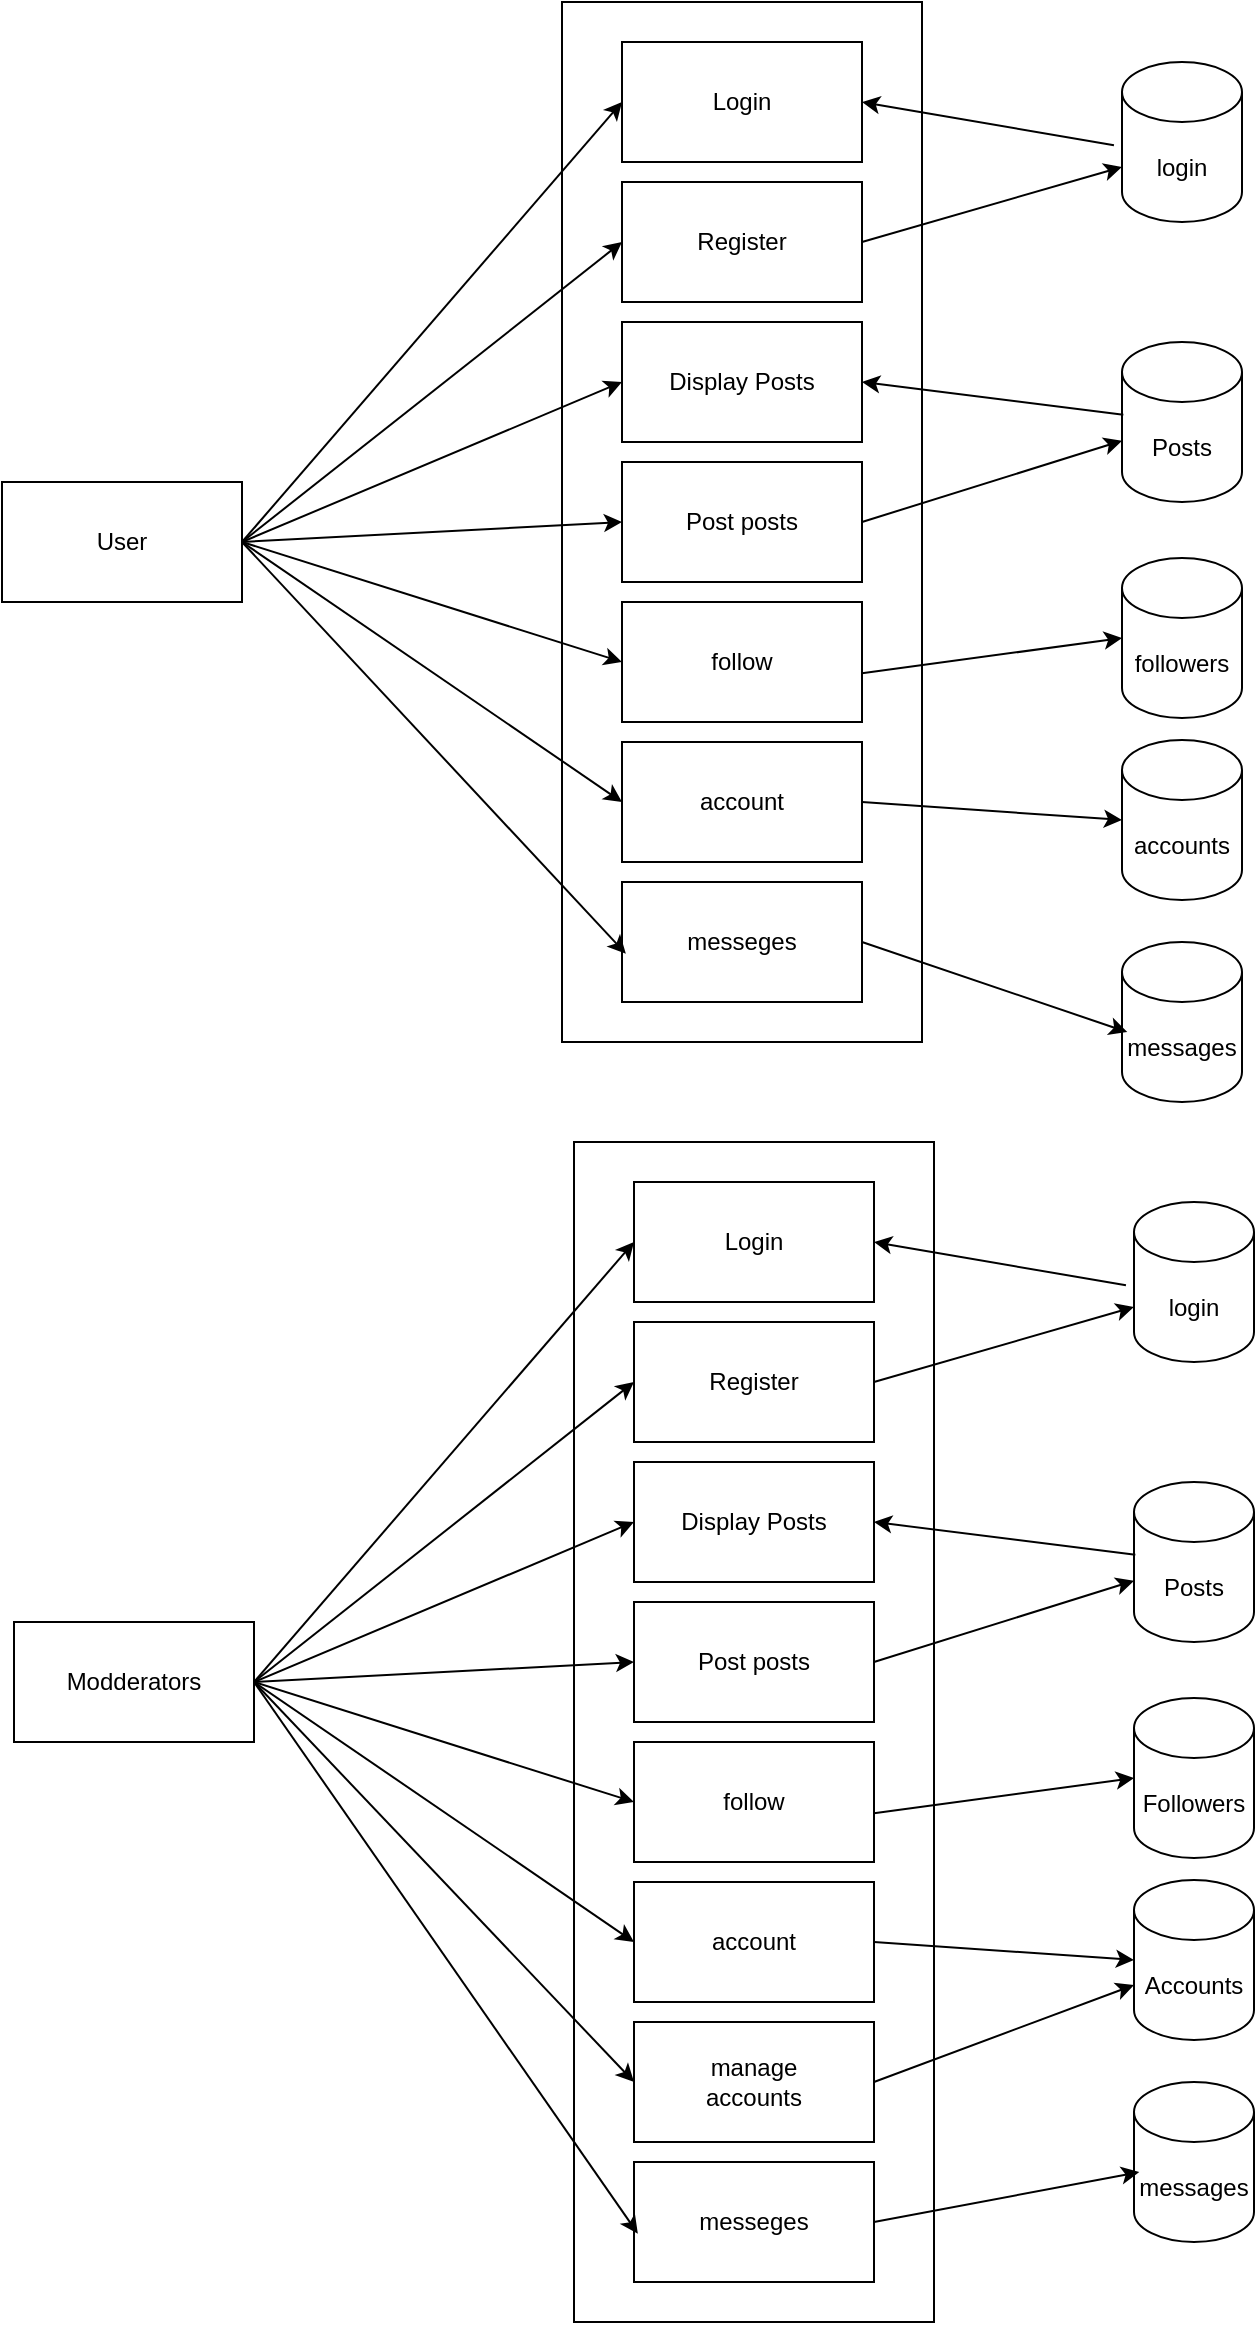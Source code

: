 <mxfile version="21.6.8" type="device">
  <diagram name="Page-1" id="ZFyOtE-G0_OFLYM4s1jc">
    <mxGraphModel dx="1728" dy="1112" grid="1" gridSize="10" guides="1" tooltips="1" connect="1" arrows="1" fold="1" page="1" pageScale="1" pageWidth="850" pageHeight="1100" math="0" shadow="0">
      <root>
        <mxCell id="0" />
        <mxCell id="1" parent="0" />
        <mxCell id="nXGKTlA9eaVRCVyVd96u-1" value="" style="rounded=0;whiteSpace=wrap;html=1;" vertex="1" parent="1">
          <mxGeometry x="320" y="40" width="180" height="520" as="geometry" />
        </mxCell>
        <mxCell id="nXGKTlA9eaVRCVyVd96u-2" value="Login" style="rounded=0;whiteSpace=wrap;html=1;" vertex="1" parent="1">
          <mxGeometry x="350" y="60" width="120" height="60" as="geometry" />
        </mxCell>
        <mxCell id="nXGKTlA9eaVRCVyVd96u-3" value="Register" style="rounded=0;whiteSpace=wrap;html=1;" vertex="1" parent="1">
          <mxGeometry x="350" y="130" width="120" height="60" as="geometry" />
        </mxCell>
        <mxCell id="nXGKTlA9eaVRCVyVd96u-4" value="Display Posts" style="rounded=0;whiteSpace=wrap;html=1;" vertex="1" parent="1">
          <mxGeometry x="350" y="200" width="120" height="60" as="geometry" />
        </mxCell>
        <mxCell id="nXGKTlA9eaVRCVyVd96u-5" value="Post posts" style="rounded=0;whiteSpace=wrap;html=1;" vertex="1" parent="1">
          <mxGeometry x="350" y="270" width="120" height="60" as="geometry" />
        </mxCell>
        <mxCell id="nXGKTlA9eaVRCVyVd96u-6" value="follow" style="rounded=0;whiteSpace=wrap;html=1;" vertex="1" parent="1">
          <mxGeometry x="350" y="340" width="120" height="60" as="geometry" />
        </mxCell>
        <mxCell id="nXGKTlA9eaVRCVyVd96u-7" value="account" style="rounded=0;whiteSpace=wrap;html=1;" vertex="1" parent="1">
          <mxGeometry x="350" y="410" width="120" height="60" as="geometry" />
        </mxCell>
        <mxCell id="nXGKTlA9eaVRCVyVd96u-8" value="messeges" style="rounded=0;whiteSpace=wrap;html=1;" vertex="1" parent="1">
          <mxGeometry x="350" y="480" width="120" height="60" as="geometry" />
        </mxCell>
        <mxCell id="nXGKTlA9eaVRCVyVd96u-9" value="User" style="rounded=0;whiteSpace=wrap;html=1;" vertex="1" parent="1">
          <mxGeometry x="40" y="280" width="120" height="60" as="geometry" />
        </mxCell>
        <mxCell id="nXGKTlA9eaVRCVyVd96u-10" value="" style="endArrow=classic;html=1;rounded=0;entryX=0;entryY=0.5;entryDx=0;entryDy=0;exitX=1;exitY=0.5;exitDx=0;exitDy=0;" edge="1" parent="1" source="nXGKTlA9eaVRCVyVd96u-9" target="nXGKTlA9eaVRCVyVd96u-2">
          <mxGeometry width="50" height="50" relative="1" as="geometry">
            <mxPoint x="200" y="200" as="sourcePoint" />
            <mxPoint x="250" y="150" as="targetPoint" />
          </mxGeometry>
        </mxCell>
        <mxCell id="nXGKTlA9eaVRCVyVd96u-11" value="" style="endArrow=classic;html=1;rounded=0;entryX=0;entryY=0.5;entryDx=0;entryDy=0;exitX=1;exitY=0.5;exitDx=0;exitDy=0;" edge="1" parent="1" source="nXGKTlA9eaVRCVyVd96u-9" target="nXGKTlA9eaVRCVyVd96u-3">
          <mxGeometry width="50" height="50" relative="1" as="geometry">
            <mxPoint x="220" y="340" as="sourcePoint" />
            <mxPoint x="270" y="290" as="targetPoint" />
          </mxGeometry>
        </mxCell>
        <mxCell id="nXGKTlA9eaVRCVyVd96u-12" value="" style="endArrow=classic;html=1;rounded=0;entryX=0;entryY=0.5;entryDx=0;entryDy=0;exitX=1;exitY=0.5;exitDx=0;exitDy=0;" edge="1" parent="1" source="nXGKTlA9eaVRCVyVd96u-9" target="nXGKTlA9eaVRCVyVd96u-4">
          <mxGeometry width="50" height="50" relative="1" as="geometry">
            <mxPoint x="170" y="320" as="sourcePoint" />
            <mxPoint x="360" y="170" as="targetPoint" />
          </mxGeometry>
        </mxCell>
        <mxCell id="nXGKTlA9eaVRCVyVd96u-13" value="" style="endArrow=classic;html=1;rounded=0;entryX=0;entryY=0.5;entryDx=0;entryDy=0;exitX=1;exitY=0.5;exitDx=0;exitDy=0;" edge="1" parent="1" source="nXGKTlA9eaVRCVyVd96u-9" target="nXGKTlA9eaVRCVyVd96u-5">
          <mxGeometry width="50" height="50" relative="1" as="geometry">
            <mxPoint x="170" y="320" as="sourcePoint" />
            <mxPoint x="360" y="240" as="targetPoint" />
          </mxGeometry>
        </mxCell>
        <mxCell id="nXGKTlA9eaVRCVyVd96u-14" value="" style="endArrow=classic;html=1;rounded=0;entryX=0;entryY=0.5;entryDx=0;entryDy=0;exitX=1;exitY=0.5;exitDx=0;exitDy=0;" edge="1" parent="1" source="nXGKTlA9eaVRCVyVd96u-9" target="nXGKTlA9eaVRCVyVd96u-6">
          <mxGeometry width="50" height="50" relative="1" as="geometry">
            <mxPoint x="170" y="320" as="sourcePoint" />
            <mxPoint x="360" y="310" as="targetPoint" />
          </mxGeometry>
        </mxCell>
        <mxCell id="nXGKTlA9eaVRCVyVd96u-15" value="" style="endArrow=classic;html=1;rounded=0;entryX=0;entryY=0.5;entryDx=0;entryDy=0;exitX=1;exitY=0.5;exitDx=0;exitDy=0;" edge="1" parent="1" source="nXGKTlA9eaVRCVyVd96u-9" target="nXGKTlA9eaVRCVyVd96u-7">
          <mxGeometry width="50" height="50" relative="1" as="geometry">
            <mxPoint x="180" y="330" as="sourcePoint" />
            <mxPoint x="370" y="320" as="targetPoint" />
          </mxGeometry>
        </mxCell>
        <mxCell id="nXGKTlA9eaVRCVyVd96u-16" value="" style="endArrow=classic;html=1;rounded=0;entryX=0.016;entryY=0.597;entryDx=0;entryDy=0;exitX=1;exitY=0.5;exitDx=0;exitDy=0;entryPerimeter=0;" edge="1" parent="1" source="nXGKTlA9eaVRCVyVd96u-9" target="nXGKTlA9eaVRCVyVd96u-8">
          <mxGeometry width="50" height="50" relative="1" as="geometry">
            <mxPoint x="190" y="340" as="sourcePoint" />
            <mxPoint x="380" y="330" as="targetPoint" />
          </mxGeometry>
        </mxCell>
        <mxCell id="nXGKTlA9eaVRCVyVd96u-17" value="login" style="shape=cylinder3;whiteSpace=wrap;html=1;boundedLbl=1;backgroundOutline=1;size=15;" vertex="1" parent="1">
          <mxGeometry x="600" y="70" width="60" height="80" as="geometry" />
        </mxCell>
        <mxCell id="nXGKTlA9eaVRCVyVd96u-18" value="Posts" style="shape=cylinder3;whiteSpace=wrap;html=1;boundedLbl=1;backgroundOutline=1;size=15;" vertex="1" parent="1">
          <mxGeometry x="600" y="210" width="60" height="80" as="geometry" />
        </mxCell>
        <mxCell id="nXGKTlA9eaVRCVyVd96u-19" value="followers" style="shape=cylinder3;whiteSpace=wrap;html=1;boundedLbl=1;backgroundOutline=1;size=15;" vertex="1" parent="1">
          <mxGeometry x="600" y="318" width="60" height="80" as="geometry" />
        </mxCell>
        <mxCell id="nXGKTlA9eaVRCVyVd96u-20" value="accounts" style="shape=cylinder3;whiteSpace=wrap;html=1;boundedLbl=1;backgroundOutline=1;size=15;" vertex="1" parent="1">
          <mxGeometry x="600" y="409" width="60" height="80" as="geometry" />
        </mxCell>
        <mxCell id="nXGKTlA9eaVRCVyVd96u-21" value="messages" style="shape=cylinder3;whiteSpace=wrap;html=1;boundedLbl=1;backgroundOutline=1;size=15;" vertex="1" parent="1">
          <mxGeometry x="600" y="510" width="60" height="80" as="geometry" />
        </mxCell>
        <mxCell id="nXGKTlA9eaVRCVyVd96u-22" value="" style="endArrow=classic;html=1;rounded=0;entryX=0;entryY=0;entryDx=0;entryDy=52.5;entryPerimeter=0;exitX=1;exitY=0.5;exitDx=0;exitDy=0;" edge="1" parent="1" source="nXGKTlA9eaVRCVyVd96u-3" target="nXGKTlA9eaVRCVyVd96u-17">
          <mxGeometry width="50" height="50" relative="1" as="geometry">
            <mxPoint x="510" y="290" as="sourcePoint" />
            <mxPoint x="560" y="240" as="targetPoint" />
          </mxGeometry>
        </mxCell>
        <mxCell id="nXGKTlA9eaVRCVyVd96u-23" value="" style="endArrow=classic;html=1;rounded=0;entryX=1;entryY=0.5;entryDx=0;entryDy=0;exitX=-0.067;exitY=0.521;exitDx=0;exitDy=0;exitPerimeter=0;" edge="1" parent="1" source="nXGKTlA9eaVRCVyVd96u-17" target="nXGKTlA9eaVRCVyVd96u-2">
          <mxGeometry width="50" height="50" relative="1" as="geometry">
            <mxPoint x="480" y="170" as="sourcePoint" />
            <mxPoint x="610" y="133" as="targetPoint" />
          </mxGeometry>
        </mxCell>
        <mxCell id="nXGKTlA9eaVRCVyVd96u-24" value="" style="endArrow=classic;html=1;rounded=0;entryX=1;entryY=0.5;entryDx=0;entryDy=0;exitX=0.011;exitY=0.454;exitDx=0;exitDy=0;exitPerimeter=0;" edge="1" parent="1" source="nXGKTlA9eaVRCVyVd96u-18" target="nXGKTlA9eaVRCVyVd96u-4">
          <mxGeometry width="50" height="50" relative="1" as="geometry">
            <mxPoint x="540" y="300" as="sourcePoint" />
            <mxPoint x="590" y="250" as="targetPoint" />
          </mxGeometry>
        </mxCell>
        <mxCell id="nXGKTlA9eaVRCVyVd96u-25" value="" style="endArrow=classic;html=1;rounded=0;exitX=1;exitY=0.5;exitDx=0;exitDy=0;" edge="1" parent="1" source="nXGKTlA9eaVRCVyVd96u-5" target="nXGKTlA9eaVRCVyVd96u-18">
          <mxGeometry width="50" height="50" relative="1" as="geometry">
            <mxPoint x="540" y="300" as="sourcePoint" />
            <mxPoint x="590" y="250" as="targetPoint" />
          </mxGeometry>
        </mxCell>
        <mxCell id="nXGKTlA9eaVRCVyVd96u-26" value="" style="endArrow=classic;html=1;rounded=0;exitX=1;exitY=0.594;exitDx=0;exitDy=0;exitPerimeter=0;entryX=0;entryY=0.5;entryDx=0;entryDy=0;entryPerimeter=0;" edge="1" parent="1" source="nXGKTlA9eaVRCVyVd96u-6" target="nXGKTlA9eaVRCVyVd96u-19">
          <mxGeometry width="50" height="50" relative="1" as="geometry">
            <mxPoint x="540" y="410" as="sourcePoint" />
            <mxPoint x="590" y="360" as="targetPoint" />
          </mxGeometry>
        </mxCell>
        <mxCell id="nXGKTlA9eaVRCVyVd96u-27" value="" style="endArrow=classic;html=1;rounded=0;exitX=1;exitY=0.5;exitDx=0;exitDy=0;entryX=0;entryY=0.5;entryDx=0;entryDy=0;entryPerimeter=0;" edge="1" parent="1" source="nXGKTlA9eaVRCVyVd96u-7" target="nXGKTlA9eaVRCVyVd96u-20">
          <mxGeometry width="50" height="50" relative="1" as="geometry">
            <mxPoint x="540" y="480" as="sourcePoint" />
            <mxPoint x="590" y="430" as="targetPoint" />
          </mxGeometry>
        </mxCell>
        <mxCell id="nXGKTlA9eaVRCVyVd96u-28" value="" style="endArrow=classic;html=1;rounded=0;exitX=1;exitY=0.5;exitDx=0;exitDy=0;entryX=0.044;entryY=0.563;entryDx=0;entryDy=0;entryPerimeter=0;" edge="1" parent="1" source="nXGKTlA9eaVRCVyVd96u-8" target="nXGKTlA9eaVRCVyVd96u-21">
          <mxGeometry width="50" height="50" relative="1" as="geometry">
            <mxPoint x="480" y="450" as="sourcePoint" />
            <mxPoint x="610" y="459" as="targetPoint" />
          </mxGeometry>
        </mxCell>
        <mxCell id="nXGKTlA9eaVRCVyVd96u-29" value="" style="rounded=0;whiteSpace=wrap;html=1;" vertex="1" parent="1">
          <mxGeometry x="326" y="610" width="180" height="590" as="geometry" />
        </mxCell>
        <mxCell id="nXGKTlA9eaVRCVyVd96u-30" value="Login" style="rounded=0;whiteSpace=wrap;html=1;" vertex="1" parent="1">
          <mxGeometry x="356" y="630" width="120" height="60" as="geometry" />
        </mxCell>
        <mxCell id="nXGKTlA9eaVRCVyVd96u-31" value="Register" style="rounded=0;whiteSpace=wrap;html=1;" vertex="1" parent="1">
          <mxGeometry x="356" y="700" width="120" height="60" as="geometry" />
        </mxCell>
        <mxCell id="nXGKTlA9eaVRCVyVd96u-32" value="Display Posts" style="rounded=0;whiteSpace=wrap;html=1;" vertex="1" parent="1">
          <mxGeometry x="356" y="770" width="120" height="60" as="geometry" />
        </mxCell>
        <mxCell id="nXGKTlA9eaVRCVyVd96u-33" value="Post posts" style="rounded=0;whiteSpace=wrap;html=1;" vertex="1" parent="1">
          <mxGeometry x="356" y="840" width="120" height="60" as="geometry" />
        </mxCell>
        <mxCell id="nXGKTlA9eaVRCVyVd96u-34" value="follow" style="rounded=0;whiteSpace=wrap;html=1;" vertex="1" parent="1">
          <mxGeometry x="356" y="910" width="120" height="60" as="geometry" />
        </mxCell>
        <mxCell id="nXGKTlA9eaVRCVyVd96u-35" value="account" style="rounded=0;whiteSpace=wrap;html=1;" vertex="1" parent="1">
          <mxGeometry x="356" y="980" width="120" height="60" as="geometry" />
        </mxCell>
        <mxCell id="nXGKTlA9eaVRCVyVd96u-36" value="messeges" style="rounded=0;whiteSpace=wrap;html=1;" vertex="1" parent="1">
          <mxGeometry x="356" y="1120" width="120" height="60" as="geometry" />
        </mxCell>
        <mxCell id="nXGKTlA9eaVRCVyVd96u-37" value="Modderators" style="rounded=0;whiteSpace=wrap;html=1;" vertex="1" parent="1">
          <mxGeometry x="46" y="850" width="120" height="60" as="geometry" />
        </mxCell>
        <mxCell id="nXGKTlA9eaVRCVyVd96u-38" value="" style="endArrow=classic;html=1;rounded=0;entryX=0;entryY=0.5;entryDx=0;entryDy=0;exitX=1;exitY=0.5;exitDx=0;exitDy=0;" edge="1" parent="1" source="nXGKTlA9eaVRCVyVd96u-37" target="nXGKTlA9eaVRCVyVd96u-30">
          <mxGeometry width="50" height="50" relative="1" as="geometry">
            <mxPoint x="206" y="770" as="sourcePoint" />
            <mxPoint x="256" y="720" as="targetPoint" />
          </mxGeometry>
        </mxCell>
        <mxCell id="nXGKTlA9eaVRCVyVd96u-39" value="" style="endArrow=classic;html=1;rounded=0;entryX=0;entryY=0.5;entryDx=0;entryDy=0;exitX=1;exitY=0.5;exitDx=0;exitDy=0;" edge="1" parent="1" source="nXGKTlA9eaVRCVyVd96u-37" target="nXGKTlA9eaVRCVyVd96u-31">
          <mxGeometry width="50" height="50" relative="1" as="geometry">
            <mxPoint x="226" y="910" as="sourcePoint" />
            <mxPoint x="276" y="860" as="targetPoint" />
          </mxGeometry>
        </mxCell>
        <mxCell id="nXGKTlA9eaVRCVyVd96u-40" value="" style="endArrow=classic;html=1;rounded=0;entryX=0;entryY=0.5;entryDx=0;entryDy=0;exitX=1;exitY=0.5;exitDx=0;exitDy=0;" edge="1" parent="1" source="nXGKTlA9eaVRCVyVd96u-37" target="nXGKTlA9eaVRCVyVd96u-32">
          <mxGeometry width="50" height="50" relative="1" as="geometry">
            <mxPoint x="176" y="890" as="sourcePoint" />
            <mxPoint x="366" y="740" as="targetPoint" />
          </mxGeometry>
        </mxCell>
        <mxCell id="nXGKTlA9eaVRCVyVd96u-41" value="" style="endArrow=classic;html=1;rounded=0;entryX=0;entryY=0.5;entryDx=0;entryDy=0;exitX=1;exitY=0.5;exitDx=0;exitDy=0;" edge="1" parent="1" source="nXGKTlA9eaVRCVyVd96u-37" target="nXGKTlA9eaVRCVyVd96u-33">
          <mxGeometry width="50" height="50" relative="1" as="geometry">
            <mxPoint x="176" y="890" as="sourcePoint" />
            <mxPoint x="366" y="810" as="targetPoint" />
          </mxGeometry>
        </mxCell>
        <mxCell id="nXGKTlA9eaVRCVyVd96u-42" value="" style="endArrow=classic;html=1;rounded=0;entryX=0;entryY=0.5;entryDx=0;entryDy=0;exitX=1;exitY=0.5;exitDx=0;exitDy=0;" edge="1" parent="1" source="nXGKTlA9eaVRCVyVd96u-37" target="nXGKTlA9eaVRCVyVd96u-34">
          <mxGeometry width="50" height="50" relative="1" as="geometry">
            <mxPoint x="176" y="890" as="sourcePoint" />
            <mxPoint x="366" y="880" as="targetPoint" />
          </mxGeometry>
        </mxCell>
        <mxCell id="nXGKTlA9eaVRCVyVd96u-43" value="" style="endArrow=classic;html=1;rounded=0;entryX=0;entryY=0.5;entryDx=0;entryDy=0;exitX=1;exitY=0.5;exitDx=0;exitDy=0;" edge="1" parent="1" source="nXGKTlA9eaVRCVyVd96u-37" target="nXGKTlA9eaVRCVyVd96u-35">
          <mxGeometry width="50" height="50" relative="1" as="geometry">
            <mxPoint x="186" y="900" as="sourcePoint" />
            <mxPoint x="376" y="890" as="targetPoint" />
          </mxGeometry>
        </mxCell>
        <mxCell id="nXGKTlA9eaVRCVyVd96u-44" value="" style="endArrow=classic;html=1;rounded=0;entryX=0.016;entryY=0.597;entryDx=0;entryDy=0;exitX=1;exitY=0.5;exitDx=0;exitDy=0;entryPerimeter=0;" edge="1" parent="1" source="nXGKTlA9eaVRCVyVd96u-37" target="nXGKTlA9eaVRCVyVd96u-36">
          <mxGeometry width="50" height="50" relative="1" as="geometry">
            <mxPoint x="196" y="910" as="sourcePoint" />
            <mxPoint x="386" y="900" as="targetPoint" />
          </mxGeometry>
        </mxCell>
        <mxCell id="nXGKTlA9eaVRCVyVd96u-45" value="login" style="shape=cylinder3;whiteSpace=wrap;html=1;boundedLbl=1;backgroundOutline=1;size=15;" vertex="1" parent="1">
          <mxGeometry x="606" y="640" width="60" height="80" as="geometry" />
        </mxCell>
        <mxCell id="nXGKTlA9eaVRCVyVd96u-46" value="Posts" style="shape=cylinder3;whiteSpace=wrap;html=1;boundedLbl=1;backgroundOutline=1;size=15;" vertex="1" parent="1">
          <mxGeometry x="606" y="780" width="60" height="80" as="geometry" />
        </mxCell>
        <mxCell id="nXGKTlA9eaVRCVyVd96u-47" value="Followers" style="shape=cylinder3;whiteSpace=wrap;html=1;boundedLbl=1;backgroundOutline=1;size=15;" vertex="1" parent="1">
          <mxGeometry x="606" y="888" width="60" height="80" as="geometry" />
        </mxCell>
        <mxCell id="nXGKTlA9eaVRCVyVd96u-48" value="Accounts" style="shape=cylinder3;whiteSpace=wrap;html=1;boundedLbl=1;backgroundOutline=1;size=15;" vertex="1" parent="1">
          <mxGeometry x="606" y="979" width="60" height="80" as="geometry" />
        </mxCell>
        <mxCell id="nXGKTlA9eaVRCVyVd96u-49" value="messages" style="shape=cylinder3;whiteSpace=wrap;html=1;boundedLbl=1;backgroundOutline=1;size=15;" vertex="1" parent="1">
          <mxGeometry x="606" y="1080" width="60" height="80" as="geometry" />
        </mxCell>
        <mxCell id="nXGKTlA9eaVRCVyVd96u-50" value="" style="endArrow=classic;html=1;rounded=0;entryX=0;entryY=0;entryDx=0;entryDy=52.5;entryPerimeter=0;exitX=1;exitY=0.5;exitDx=0;exitDy=0;" edge="1" parent="1" source="nXGKTlA9eaVRCVyVd96u-31" target="nXGKTlA9eaVRCVyVd96u-45">
          <mxGeometry width="50" height="50" relative="1" as="geometry">
            <mxPoint x="516" y="860" as="sourcePoint" />
            <mxPoint x="566" y="810" as="targetPoint" />
          </mxGeometry>
        </mxCell>
        <mxCell id="nXGKTlA9eaVRCVyVd96u-51" value="" style="endArrow=classic;html=1;rounded=0;entryX=1;entryY=0.5;entryDx=0;entryDy=0;exitX=-0.067;exitY=0.521;exitDx=0;exitDy=0;exitPerimeter=0;" edge="1" parent="1" source="nXGKTlA9eaVRCVyVd96u-45" target="nXGKTlA9eaVRCVyVd96u-30">
          <mxGeometry width="50" height="50" relative="1" as="geometry">
            <mxPoint x="486" y="740" as="sourcePoint" />
            <mxPoint x="616" y="703" as="targetPoint" />
          </mxGeometry>
        </mxCell>
        <mxCell id="nXGKTlA9eaVRCVyVd96u-52" value="" style="endArrow=classic;html=1;rounded=0;entryX=1;entryY=0.5;entryDx=0;entryDy=0;exitX=0.011;exitY=0.454;exitDx=0;exitDy=0;exitPerimeter=0;" edge="1" parent="1" source="nXGKTlA9eaVRCVyVd96u-46" target="nXGKTlA9eaVRCVyVd96u-32">
          <mxGeometry width="50" height="50" relative="1" as="geometry">
            <mxPoint x="546" y="870" as="sourcePoint" />
            <mxPoint x="596" y="820" as="targetPoint" />
          </mxGeometry>
        </mxCell>
        <mxCell id="nXGKTlA9eaVRCVyVd96u-53" value="" style="endArrow=classic;html=1;rounded=0;exitX=1;exitY=0.5;exitDx=0;exitDy=0;" edge="1" parent="1" source="nXGKTlA9eaVRCVyVd96u-33" target="nXGKTlA9eaVRCVyVd96u-46">
          <mxGeometry width="50" height="50" relative="1" as="geometry">
            <mxPoint x="546" y="870" as="sourcePoint" />
            <mxPoint x="596" y="820" as="targetPoint" />
          </mxGeometry>
        </mxCell>
        <mxCell id="nXGKTlA9eaVRCVyVd96u-54" value="" style="endArrow=classic;html=1;rounded=0;exitX=1;exitY=0.594;exitDx=0;exitDy=0;exitPerimeter=0;entryX=0;entryY=0.5;entryDx=0;entryDy=0;entryPerimeter=0;" edge="1" parent="1" source="nXGKTlA9eaVRCVyVd96u-34" target="nXGKTlA9eaVRCVyVd96u-47">
          <mxGeometry width="50" height="50" relative="1" as="geometry">
            <mxPoint x="546" y="980" as="sourcePoint" />
            <mxPoint x="596" y="930" as="targetPoint" />
          </mxGeometry>
        </mxCell>
        <mxCell id="nXGKTlA9eaVRCVyVd96u-55" value="" style="endArrow=classic;html=1;rounded=0;exitX=1;exitY=0.5;exitDx=0;exitDy=0;entryX=0;entryY=0.5;entryDx=0;entryDy=0;entryPerimeter=0;" edge="1" parent="1" source="nXGKTlA9eaVRCVyVd96u-35" target="nXGKTlA9eaVRCVyVd96u-48">
          <mxGeometry width="50" height="50" relative="1" as="geometry">
            <mxPoint x="546" y="1050" as="sourcePoint" />
            <mxPoint x="596" y="1000" as="targetPoint" />
          </mxGeometry>
        </mxCell>
        <mxCell id="nXGKTlA9eaVRCVyVd96u-56" value="" style="endArrow=classic;html=1;rounded=0;exitX=1;exitY=0.5;exitDx=0;exitDy=0;entryX=0.044;entryY=0.563;entryDx=0;entryDy=0;entryPerimeter=0;" edge="1" parent="1" source="nXGKTlA9eaVRCVyVd96u-36" target="nXGKTlA9eaVRCVyVd96u-49">
          <mxGeometry width="50" height="50" relative="1" as="geometry">
            <mxPoint x="486" y="1020" as="sourcePoint" />
            <mxPoint x="616" y="1029" as="targetPoint" />
          </mxGeometry>
        </mxCell>
        <mxCell id="nXGKTlA9eaVRCVyVd96u-57" value="manage&lt;br&gt;accounts" style="rounded=0;whiteSpace=wrap;html=1;" vertex="1" parent="1">
          <mxGeometry x="356" y="1050" width="120" height="60" as="geometry" />
        </mxCell>
        <mxCell id="nXGKTlA9eaVRCVyVd96u-58" value="" style="endArrow=classic;html=1;rounded=0;entryX=0;entryY=0;entryDx=0;entryDy=52.5;entryPerimeter=0;exitX=1;exitY=0.5;exitDx=0;exitDy=0;" edge="1" parent="1" source="nXGKTlA9eaVRCVyVd96u-57" target="nXGKTlA9eaVRCVyVd96u-48">
          <mxGeometry width="50" height="50" relative="1" as="geometry">
            <mxPoint x="420" y="1080" as="sourcePoint" />
            <mxPoint x="470" y="1030" as="targetPoint" />
          </mxGeometry>
        </mxCell>
        <mxCell id="nXGKTlA9eaVRCVyVd96u-59" value="" style="endArrow=classic;html=1;rounded=0;exitX=1;exitY=0.5;exitDx=0;exitDy=0;entryX=0;entryY=0.5;entryDx=0;entryDy=0;" edge="1" parent="1" source="nXGKTlA9eaVRCVyVd96u-37" target="nXGKTlA9eaVRCVyVd96u-57">
          <mxGeometry width="50" height="50" relative="1" as="geometry">
            <mxPoint x="420" y="1080" as="sourcePoint" />
            <mxPoint x="470" y="1030" as="targetPoint" />
          </mxGeometry>
        </mxCell>
      </root>
    </mxGraphModel>
  </diagram>
</mxfile>
